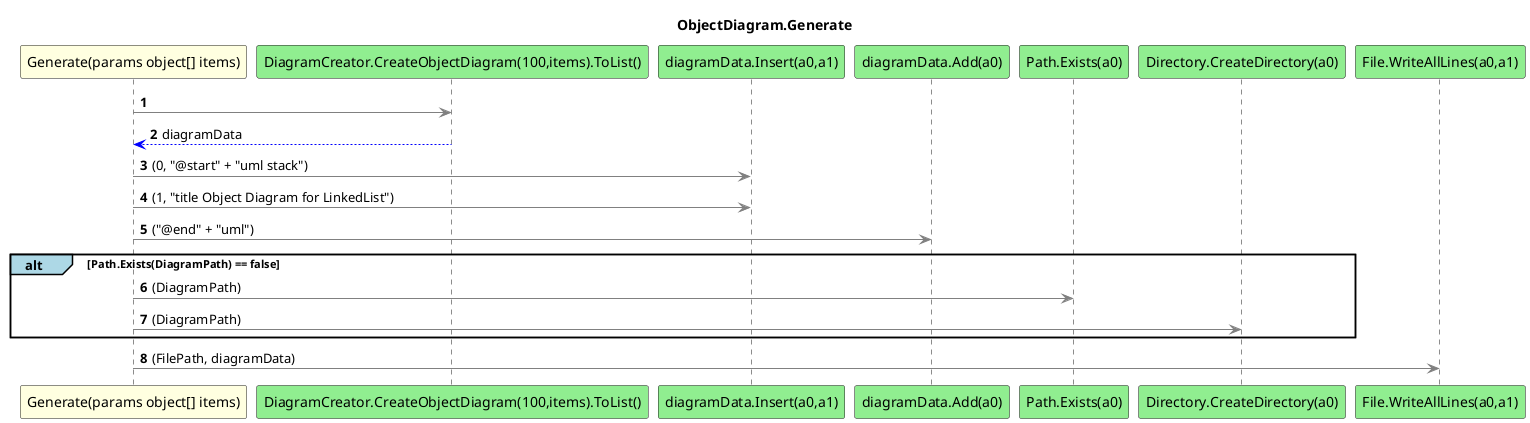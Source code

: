 @startuml ObjectDiagram.Generate
title ObjectDiagram.Generate
participant "Generate(params object[] items)" as Generate_p0 #LightYellow
participant "DiagramCreator.CreateObjectDiagram(100,items).ToList()" as DiagramCreator_CreateObjectDiagram_100_items_ToList #LightGreen
participant "diagramData.Insert(a0,a1)" as diagramData_Insert_a0_a1 #LightGreen
participant "diagramData.Add(a0)" as diagramData_Add_a0 #LightGreen
participant "Path.Exists(a0)" as Path_Exists_a0 #LightGreen
participant "Directory.CreateDirectory(a0)" as Directory_CreateDirectory_a0 #LightGreen
participant "File.WriteAllLines(a0,a1)" as File_WriteAllLines_a0_a1 #LightGreen
autonumber
Generate_p0 -[#grey]> DiagramCreator_CreateObjectDiagram_100_items_ToList
DiagramCreator_CreateObjectDiagram_100_items_ToList -[#blue]-> Generate_p0 : diagramData
Generate_p0 -[#grey]> diagramData_Insert_a0_a1 : (0, "@start" + "uml stack")
Generate_p0 -[#grey]> diagramData_Insert_a0_a1 : (1, "title Object Diagram for LinkedList")
Generate_p0 -[#grey]> diagramData_Add_a0 : ("@end" + "uml")
alt#LightBlue Path.Exists(DiagramPath) == false
 Generate_p0 -[#grey]> Path_Exists_a0 : (DiagramPath)
 Generate_p0 -[#grey]> Directory_CreateDirectory_a0 : (DiagramPath)
end
Generate_p0 -[#grey]> File_WriteAllLines_a0_a1 : (FilePath, diagramData)
@enduml
